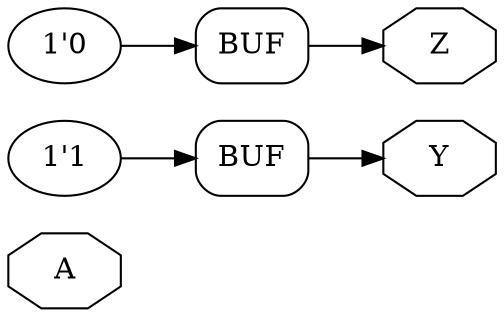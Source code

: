 digraph "test" {
rankdir="LR";
remincross=true;
n1 [ shape=octagon, label="A", color="black", fontcolor="black" ];
n2 [ shape=octagon, label="Y", color="black", fontcolor="black" ];
n3 [ shape=octagon, label="Z", color="black", fontcolor="black" ];
v0 [ label="1'1" ];
x1 [shape=box, style=rounded, label="BUF", ];
v2 [ label="1'0" ];
x3 [shape=box, style=rounded, label="BUF", ];
x1:e -> n2:w [color="black", fontcolor="black", label=""];
x3:e -> n3:w [color="black", fontcolor="black", label=""];
v0:e -> x1:w [color="black", fontcolor="black", label=""];
v2:e -> x3:w [color="black", fontcolor="black", label=""];
}
